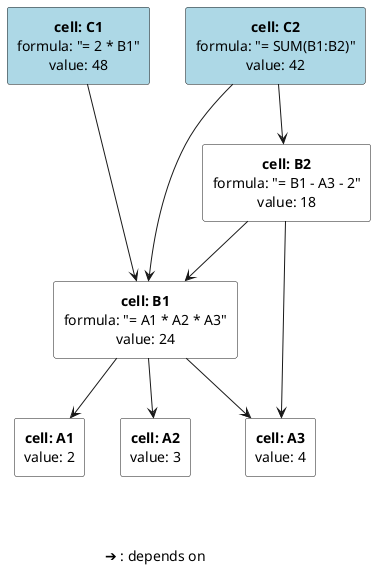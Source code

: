@startuml
skinparam defaultTextAlignment center

rectangle "<b>cell: C1\nformula: "= 2 * B1"\nvalue: 48" as C1 #LightBlue
rectangle "<b>cell: C2\nformula: "= SUM(B1:B2)"\nvalue: 42" as C2 #LightBlue

rectangle "<b>cell: B1\nformula: "= A1 * A2 * A3"\nvalue: 24" as B1  #White
rectangle "<b>cell: B2\nformula: "= B1 - A3 - 2"\nvalue: 18" as B2 #White

rectangle "<b>cell: A1\nvalue: 2" as A1 #White
rectangle "<b>cell: A2\nvalue: 3" as A2 #White
rectangle "<b>cell: A3\nvalue: 4" as A3 #White

label "➔ : depends on" as l

C1 -->B1

C2 -->B1
C2 -->B2

B1 --> A1
B1 --> A2
B1 --> A3

B2 --> A3
B2 --> B1

l -[hidden]up-> A2
C1 -[hidden]right-> C2
@enduml